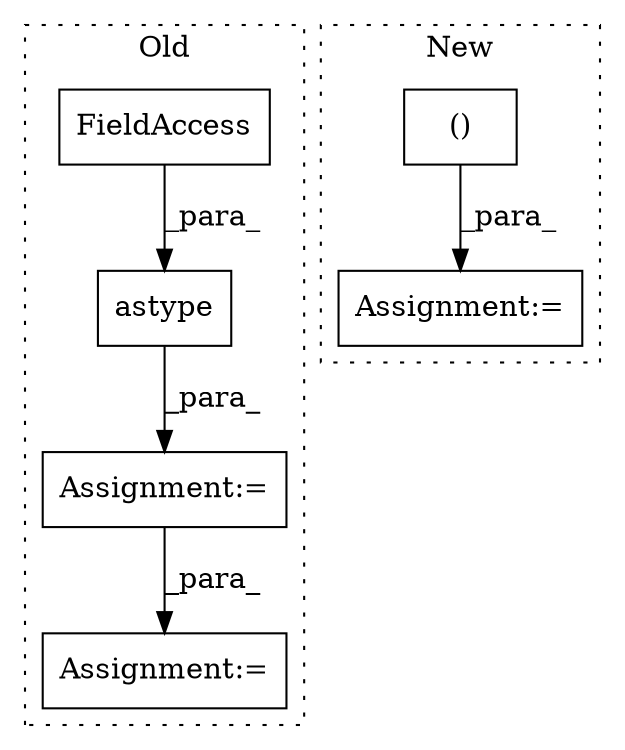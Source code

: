 digraph G {
subgraph cluster0 {
1 [label="astype" a="32" s="1271,1291" l="7,1" shape="box"];
3 [label="Assignment:=" a="7" s="1410" l="1" shape="box"];
4 [label="FieldAccess" a="22" s="1278" l="13" shape="box"];
5 [label="Assignment:=" a="7" s="1083" l="1" shape="box"];
label = "Old";
style="dotted";
}
subgraph cluster1 {
2 [label="()" a="106" s="1367" l="16" shape="box"];
6 [label="Assignment:=" a="7" s="1188" l="1" shape="box"];
label = "New";
style="dotted";
}
1 -> 5 [label="_para_"];
2 -> 6 [label="_para_"];
4 -> 1 [label="_para_"];
5 -> 3 [label="_para_"];
}